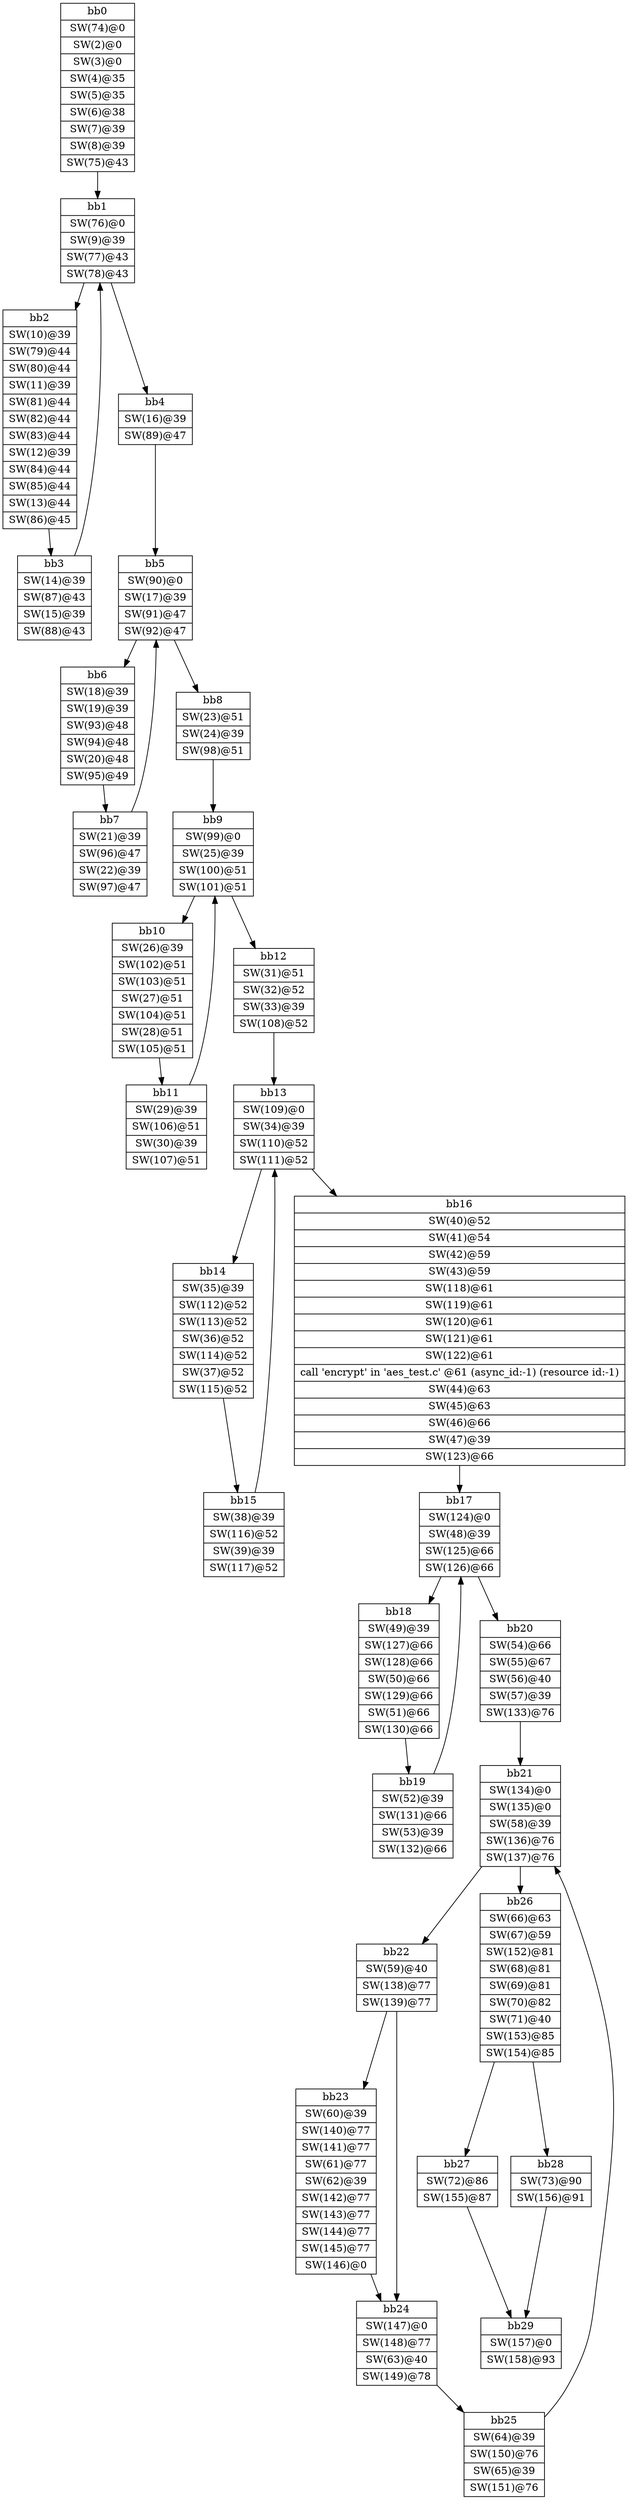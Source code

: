 digraph CDFG {
node [shape=record];
bb0 [shape=record, label = "{bb0|<x0x36a0270>SW(74)@0\n|<x0x2c0ad30>SW(2)@0\n|<x0x2c0c270>SW(3)@0\n|<x0x3693830>SW(4)@35\n|<x0x3693ab0>SW(5)@35\n|<x0x3695cd0>SW(6)@38\n|<x0x3693c00>SW(7)@39\n|<x0x3693d60>SW(8)@39\n|<x0x36a0780>SW(75)@43\n}"];
bb1 [shape=record, label = "{bb1|<x0x36a0ad0>SW(76)@0\n|<x0x36941d0>SW(9)@39\n|<x0x36a0c70>SW(77)@43\n|<x0x36a0e40>SW(78)@43\n}"];
bb2 [shape=record, label = "{bb2|<x0x3695470>SW(10)@39\n|<x0x36a1280>SW(79)@44\n|<x0x36a13d0>SW(80)@44\n|<x0x3695ab0>SW(11)@39\n|<x0x36a1570>SW(81)@44\n|<x0x36a1740>SW(82)@44\n|<x0x36a1df0>SW(83)@44\n|<x0x3695640>SW(12)@39\n|<x0x36a1f40>SW(84)@44\n|<x0x36a18e0>SW(85)@44\n|<x0x3695810>SW(13)@44\n|<x0x36a1b20>SW(86)@45\n}"];
bb3 [shape=record, label = "{bb3|<x0x3696010>SW(14)@39\n|<x0x36a2320>SW(87)@43\n|<x0x36960d0>SW(15)@39\n|<x0x36a24e0>SW(88)@43\n}"];
bb4 [shape=record, label = "{bb4|<x0x3698350>SW(16)@39\n|<x0x36a25a0>SW(89)@47\n}"];
bb5 [shape=record, label = "{bb5|<x0x36a2860>SW(90)@0\n|<x0x3696170>SW(17)@39\n|<x0x36a2a00>SW(91)@47\n|<x0x36a3ef0>SW(92)@47\n}"];
bb6 [shape=record, label = "{bb6|<x0x36962d0>SW(18)@39\n|<x0x3696430>SW(19)@39\n|<x0x36a2c70>SW(93)@48\n|<x0x36a2e40>SW(94)@48\n|<x0x3696600>SW(20)@48\n|<x0x36a2f00>SW(95)@49\n}"];
bb7 [shape=record, label = "{bb7|<x0x3696980>SW(21)@39\n|<x0x36a31d0>SW(96)@47\n|<x0x3696a40>SW(22)@39\n|<x0x36a33d0>SW(97)@47\n}"];
bb8 [shape=record, label = "{bb8|<x0x3696b00>SW(23)@51\n|<x0x3698070>SW(24)@39\n|<x0x36a3850>SW(98)@51\n}"];
bb9 [shape=record, label = "{bb9|<x0x36a4500>SW(99)@0\n|<x0x3696bc0>SW(25)@39\n|<x0x36a4660>SW(100)@51\n|<x0x36a4830>SW(101)@51\n}"];
bb10 [shape=record, label = "{bb10|<x0x3696d20>SW(26)@39\n|<x0x36a4930>SW(102)@51\n|<x0x36a4b00>SW(103)@51\n|<x0x3696e80>SW(27)@51\n|<x0x36a4d20>SW(104)@51\n|<x0x36971d0>SW(28)@51\n|<x0x36a6230>SW(105)@51\n}"];
bb11 [shape=record, label = "{bb11|<x0x36973d0>SW(29)@39\n|<x0x36a4f40>SW(106)@51\n|<x0x3697530>SW(30)@39\n|<x0x36a5140>SW(107)@51\n}"];
bb12 [shape=record, label = "{bb12|<x0x3697650>SW(31)@51\n|<x0x3697840>SW(32)@52\n|<x0x3697ad0>SW(33)@39\n|<x0x36a5310>SW(108)@52\n}"];
bb13 [shape=record, label = "{bb13|<x0x36a5600>SW(109)@0\n|<x0x3697c70>SW(34)@39\n|<x0x36a5c80>SW(110)@52\n|<x0x36a5dd0>SW(111)@52\n}"];
bb14 [shape=record, label = "{bb14|<x0x369a950>SW(35)@39\n|<x0x36a58c0>SW(112)@52\n|<x0x36a66b0>SW(113)@52\n|<x0x369ab20>SW(36)@52\n|<x0x36a67b0>SW(114)@52\n|<x0x36986d0>SW(37)@52\n|<x0x36a6970>SW(115)@52\n}"];
bb15 [shape=record, label = "{bb15|<x0x369a400>SW(38)@39\n|<x0x36a6c40>SW(116)@52\n|<x0x369a5d0>SW(39)@39\n|<x0x36a6e40>SW(117)@52\n}"];
bb16 [shape=record, label = "{bb16|<x0x3698830>SW(40)@52\n|<x0x36989b0>SW(41)@54\n|<x0x3698c90>SW(42)@59\n|<x0x369a150>SW(43)@59\n|<x0x36a3610>SW(118)@61\n|<x0x36a77b0>SW(119)@61\n|<x0x36a79c0>SW(120)@61\n|<x0x36a7bd0>SW(121)@61\n|<x0x36a7d60>SW(122)@61\n|<x0x2c0ae60>call 'encrypt' in 'aes_test.c' @61 (async_id:-1) (resource id:-1)\n|<x0x3699860>SW(44)@63\n|<x0x3699f00>SW(45)@63\n|<x0x3699960>SW(46)@66\n|<x0x3699b30>SW(47)@39\n|<x0x36a7fe0>SW(123)@66\n}"];
bb17 [shape=record, label = "{bb17|<x0x36a83b0>SW(124)@0\n|<x0x369b0b0>SW(48)@39\n|<x0x36a84e0>SW(125)@66\n|<x0x36a85d0>SW(126)@66\n}"];
bb18 [shape=record, label = "{bb18|<x0x369b1b0>SW(49)@39\n|<x0x36a8ab0>SW(127)@66\n|<x0x36aa7b0>SW(128)@66\n|<x0x369b3e0>SW(50)@66\n|<x0x36a8b70>SW(129)@66\n|<x0x369b5a0>SW(51)@66\n|<x0x36a8d40>SW(130)@66\n}"];
bb19 [shape=record, label = "{bb19|<x0x369b640>SW(52)@39\n|<x0x36a9080>SW(131)@66\n|<x0x369b870>SW(53)@39\n|<x0x36aa5a0>SW(132)@66\n}"];
bb20 [shape=record, label = "{bb20|<x0x369de70>SW(54)@66\n|<x0x369df90>SW(55)@67\n|<x0x369dac0>SW(56)@40\n|<x0x369dc90>SW(57)@39\n|<x0x36a9420>SW(133)@76\n}"];
bb21 [shape=record, label = "{bb21|<x0x36a9730>SW(134)@0\n|<x0x36a98d0>SW(135)@0\n|<x0x369e0a0>SW(58)@39\n|<x0x36a9a70>SW(136)@76\n|<x0x36a9c10>SW(137)@76\n}"];
bb22 [shape=record, label = "{bb22|<x0x369e140>SW(59)@40\n|<x0x36a9cd0>SW(138)@77\n|<x0x36a9d70>SW(139)@77\n}"];
bb23 [shape=record, label = "{bb23|<x0x369e370>SW(60)@39\n|<x0x36aab70>SW(140)@77\n|<x0x36aad00>SW(141)@77\n|<x0x369e5a0>SW(61)@77\n|<x0x369e740>SW(62)@39\n|<x0x36aca80>SW(142)@77\n|<x0x36aadc0>SW(143)@77\n|<x0x36aaf50>SW(144)@77\n|<x0x36ab100>SW(145)@77\n|<x0x36ab2c0>SW(146)@0\n}"];
bb24 [shape=record, label = "{bb24|<x0x36ab540>SW(147)@0\n|<x0x36ab6e0>SW(148)@77\n|<x0x369e8a0>SW(63)@40\n|<x0x36ab8a0>SW(149)@78\n}"];
bb25 [shape=record, label = "{bb25|<x0x369ead0>SW(64)@39\n|<x0x36abbe0>SW(150)@76\n|<x0x369ed00>SW(65)@39\n|<x0x36abde0>SW(151)@76\n}"];
bb26 [shape=record, label = "{bb26|<x0x369ee40>SW(66)@63\n|<x0x369efc0>SW(67)@59\n|<x0x36ac160>SW(152)@81\n|<x0x369f8d0>SW(68)@81\n|<x0x369f190>SW(69)@81\n|<x0x369f410>SW(70)@82\n|<x0x369f5c0>SW(71)@40\n|<x0x36ac220>SW(153)@85\n|<x0x36ac3b0>SW(154)@85\n}"];
bb27 [shape=record, label = "{bb27|<x0x369b910>SW(72)@86\n|<x0x36acd20>SW(155)@87\n}"];
bb28 [shape=record, label = "{bb28|<x0x369ba50>SW(73)@90\n|<x0x36ad030>SW(156)@91\n}"];
bb29 [shape=record, label = "{bb29|<x0x36ad0f0>SW(157)@0\n|<x0x36ad270>SW(158)@93\n}"];
bb0 -> bb1
bb1 -> bb2
bb1 -> bb4
bb2 -> bb3
bb3 -> bb1
bb4 -> bb5
bb5 -> bb6
bb5 -> bb8
bb6 -> bb7
bb7 -> bb5
bb8 -> bb9
bb9 -> bb10
bb9 -> bb12
bb10 -> bb11
bb11 -> bb9
bb12 -> bb13
bb13 -> bb14
bb13 -> bb16
bb14 -> bb15
bb15 -> bb13
bb16 -> bb17
bb17 -> bb18
bb17 -> bb20
bb18 -> bb19
bb19 -> bb17
bb20 -> bb21
bb21 -> bb22
bb21 -> bb26
bb22 -> bb24
bb22 -> bb23
bb23 -> bb24
bb24 -> bb25
bb25 -> bb21
bb26 -> bb28
bb26 -> bb27
bb27 -> bb29
bb28 -> bb29
}
